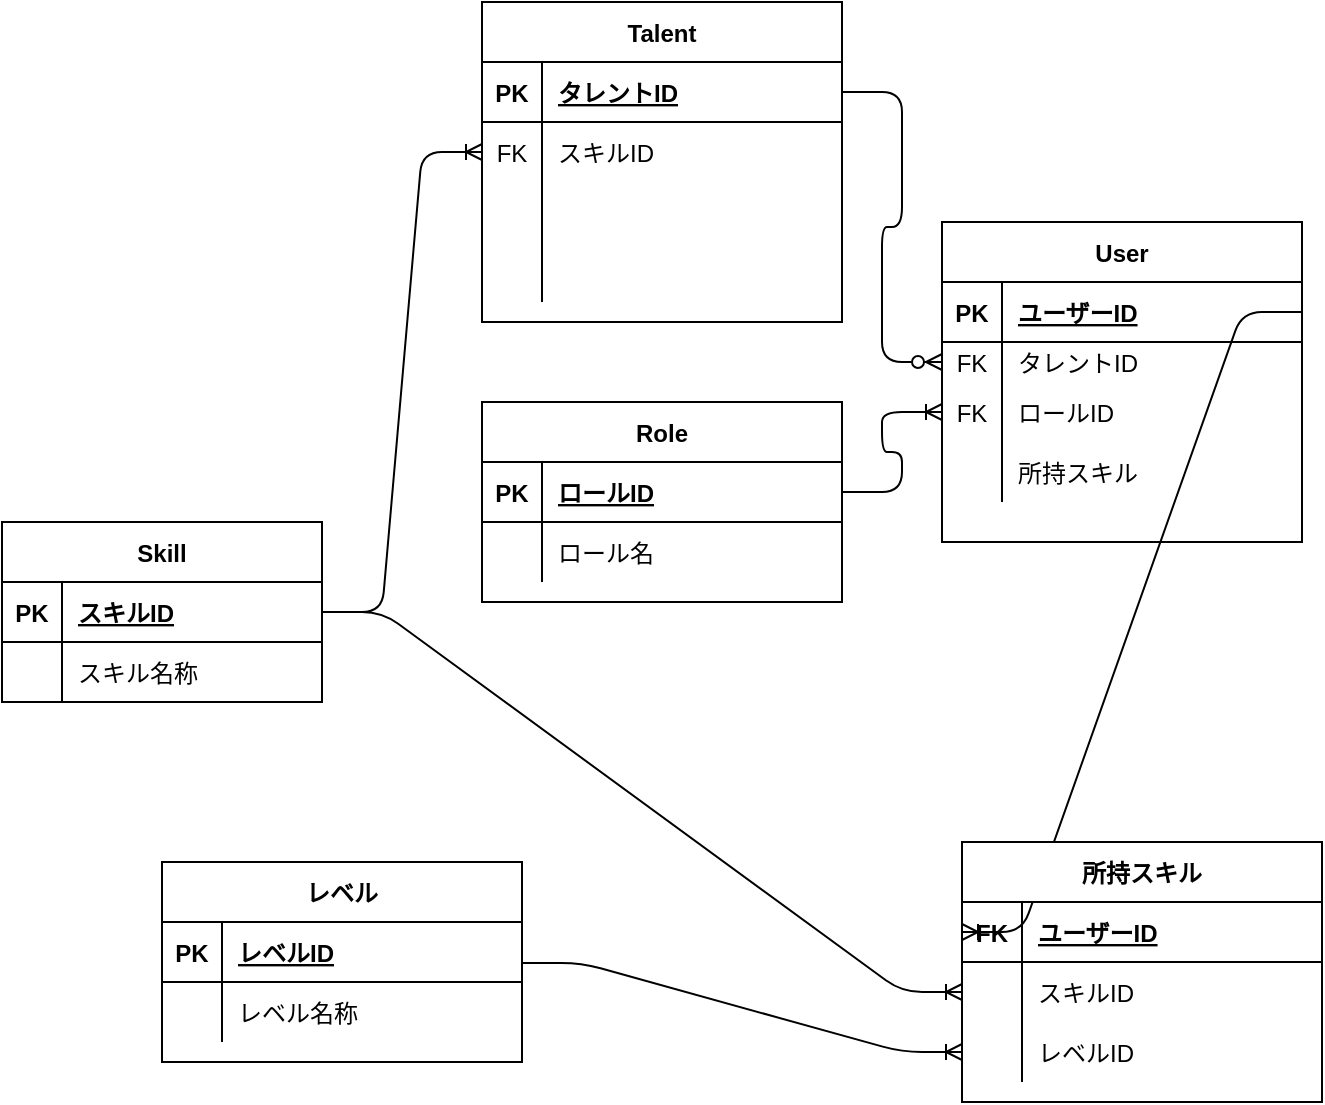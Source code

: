 <mxfile version="13.7.9" type="github">
  <diagram id="JPElbBWOqCpzy2jqANNV" name="Page-1">
    <mxGraphModel dx="742" dy="1052" grid="1" gridSize="10" guides="1" tooltips="1" connect="1" arrows="1" fold="1" page="1" pageScale="1" pageWidth="827" pageHeight="1169" math="0" shadow="0">
      <root>
        <mxCell id="0" />
        <mxCell id="1" parent="0" />
        <mxCell id="53TkpjcJYswqjHcz694U-88" value="" style="edgeStyle=entityRelationEdgeStyle;fontSize=12;html=1;endArrow=ERzeroToMany;endFill=1;exitX=1;exitY=0.5;exitDx=0;exitDy=0;entryX=0;entryY=0.5;entryDx=0;entryDy=0;" edge="1" parent="1" source="53TkpjcJYswqjHcz694U-28" target="53TkpjcJYswqjHcz694U-18">
          <mxGeometry width="100" height="100" relative="1" as="geometry">
            <mxPoint x="100" y="780" as="sourcePoint" />
            <mxPoint x="460" y="540" as="targetPoint" />
          </mxGeometry>
        </mxCell>
        <mxCell id="53TkpjcJYswqjHcz694U-89" value="" style="edgeStyle=entityRelationEdgeStyle;fontSize=12;html=1;endArrow=ERoneToMany;exitX=1;exitY=0.5;exitDx=0;exitDy=0;entryX=0;entryY=0.5;entryDx=0;entryDy=0;" edge="1" parent="1" source="53TkpjcJYswqjHcz694U-41" target="53TkpjcJYswqjHcz694U-31">
          <mxGeometry width="100" height="100" relative="1" as="geometry">
            <mxPoint x="200" y="780" as="sourcePoint" />
            <mxPoint x="300" y="680" as="targetPoint" />
          </mxGeometry>
        </mxCell>
        <mxCell id="53TkpjcJYswqjHcz694U-90" value="" style="edgeStyle=entityRelationEdgeStyle;fontSize=12;html=1;endArrow=ERoneToMany;exitX=1;exitY=0.5;exitDx=0;exitDy=0;entryX=0;entryY=0.5;entryDx=0;entryDy=0;" edge="1" parent="1" source="53TkpjcJYswqjHcz694U-67" target="53TkpjcJYswqjHcz694U-21">
          <mxGeometry width="100" height="100" relative="1" as="geometry">
            <mxPoint x="260" y="780" as="sourcePoint" />
            <mxPoint x="360" y="680" as="targetPoint" />
          </mxGeometry>
        </mxCell>
        <mxCell id="53TkpjcJYswqjHcz694U-27" value="Talent" style="shape=table;startSize=30;container=1;collapsible=1;childLayout=tableLayout;fixedRows=1;rowLines=0;fontStyle=1;align=center;resizeLast=1;" vertex="1" parent="1">
          <mxGeometry x="240" y="410" width="180" height="160" as="geometry" />
        </mxCell>
        <mxCell id="53TkpjcJYswqjHcz694U-28" value="" style="shape=partialRectangle;collapsible=0;dropTarget=0;pointerEvents=0;fillColor=none;top=0;left=0;bottom=1;right=0;points=[[0,0.5],[1,0.5]];portConstraint=eastwest;" vertex="1" parent="53TkpjcJYswqjHcz694U-27">
          <mxGeometry y="30" width="180" height="30" as="geometry" />
        </mxCell>
        <mxCell id="53TkpjcJYswqjHcz694U-29" value="PK" style="shape=partialRectangle;connectable=0;fillColor=none;top=0;left=0;bottom=0;right=0;fontStyle=1;overflow=hidden;" vertex="1" parent="53TkpjcJYswqjHcz694U-28">
          <mxGeometry width="30" height="30" as="geometry" />
        </mxCell>
        <mxCell id="53TkpjcJYswqjHcz694U-30" value="タレントID" style="shape=partialRectangle;connectable=0;fillColor=none;top=0;left=0;bottom=0;right=0;align=left;spacingLeft=6;fontStyle=5;overflow=hidden;" vertex="1" parent="53TkpjcJYswqjHcz694U-28">
          <mxGeometry x="30" width="150" height="30" as="geometry" />
        </mxCell>
        <mxCell id="53TkpjcJYswqjHcz694U-31" value="" style="shape=partialRectangle;collapsible=0;dropTarget=0;pointerEvents=0;fillColor=none;top=0;left=0;bottom=0;right=0;points=[[0,0.5],[1,0.5]];portConstraint=eastwest;" vertex="1" parent="53TkpjcJYswqjHcz694U-27">
          <mxGeometry y="60" width="180" height="30" as="geometry" />
        </mxCell>
        <mxCell id="53TkpjcJYswqjHcz694U-32" value="FK" style="shape=partialRectangle;connectable=0;fillColor=none;top=0;left=0;bottom=0;right=0;editable=1;overflow=hidden;" vertex="1" parent="53TkpjcJYswqjHcz694U-31">
          <mxGeometry width="30" height="30" as="geometry" />
        </mxCell>
        <mxCell id="53TkpjcJYswqjHcz694U-33" value="スキルID" style="shape=partialRectangle;connectable=0;fillColor=none;top=0;left=0;bottom=0;right=0;align=left;spacingLeft=6;overflow=hidden;" vertex="1" parent="53TkpjcJYswqjHcz694U-31">
          <mxGeometry x="30" width="150" height="30" as="geometry" />
        </mxCell>
        <mxCell id="53TkpjcJYswqjHcz694U-34" value="" style="shape=partialRectangle;collapsible=0;dropTarget=0;pointerEvents=0;fillColor=none;top=0;left=0;bottom=0;right=0;points=[[0,0.5],[1,0.5]];portConstraint=eastwest;" vertex="1" parent="53TkpjcJYswqjHcz694U-27">
          <mxGeometry y="90" width="180" height="30" as="geometry" />
        </mxCell>
        <mxCell id="53TkpjcJYswqjHcz694U-35" value="" style="shape=partialRectangle;connectable=0;fillColor=none;top=0;left=0;bottom=0;right=0;editable=1;overflow=hidden;" vertex="1" parent="53TkpjcJYswqjHcz694U-34">
          <mxGeometry width="30" height="30" as="geometry" />
        </mxCell>
        <mxCell id="53TkpjcJYswqjHcz694U-36" value="" style="shape=partialRectangle;connectable=0;fillColor=none;top=0;left=0;bottom=0;right=0;align=left;spacingLeft=6;overflow=hidden;" vertex="1" parent="53TkpjcJYswqjHcz694U-34">
          <mxGeometry x="30" width="150" height="30" as="geometry" />
        </mxCell>
        <mxCell id="53TkpjcJYswqjHcz694U-37" value="" style="shape=partialRectangle;collapsible=0;dropTarget=0;pointerEvents=0;fillColor=none;top=0;left=0;bottom=0;right=0;points=[[0,0.5],[1,0.5]];portConstraint=eastwest;" vertex="1" parent="53TkpjcJYswqjHcz694U-27">
          <mxGeometry y="120" width="180" height="30" as="geometry" />
        </mxCell>
        <mxCell id="53TkpjcJYswqjHcz694U-38" value="" style="shape=partialRectangle;connectable=0;fillColor=none;top=0;left=0;bottom=0;right=0;editable=1;overflow=hidden;" vertex="1" parent="53TkpjcJYswqjHcz694U-37">
          <mxGeometry width="30" height="30" as="geometry" />
        </mxCell>
        <mxCell id="53TkpjcJYswqjHcz694U-39" value="" style="shape=partialRectangle;connectable=0;fillColor=none;top=0;left=0;bottom=0;right=0;align=left;spacingLeft=6;overflow=hidden;" vertex="1" parent="53TkpjcJYswqjHcz694U-37">
          <mxGeometry x="30" width="150" height="30" as="geometry" />
        </mxCell>
        <mxCell id="53TkpjcJYswqjHcz694U-66" value="Role" style="shape=table;startSize=30;container=1;collapsible=1;childLayout=tableLayout;fixedRows=1;rowLines=0;fontStyle=1;align=center;resizeLast=1;" vertex="1" parent="1">
          <mxGeometry x="240" y="610" width="180" height="100" as="geometry" />
        </mxCell>
        <mxCell id="53TkpjcJYswqjHcz694U-67" value="" style="shape=partialRectangle;collapsible=0;dropTarget=0;pointerEvents=0;fillColor=none;top=0;left=0;bottom=1;right=0;points=[[0,0.5],[1,0.5]];portConstraint=eastwest;" vertex="1" parent="53TkpjcJYswqjHcz694U-66">
          <mxGeometry y="30" width="180" height="30" as="geometry" />
        </mxCell>
        <mxCell id="53TkpjcJYswqjHcz694U-68" value="PK" style="shape=partialRectangle;connectable=0;fillColor=none;top=0;left=0;bottom=0;right=0;fontStyle=1;overflow=hidden;" vertex="1" parent="53TkpjcJYswqjHcz694U-67">
          <mxGeometry width="30" height="30" as="geometry" />
        </mxCell>
        <mxCell id="53TkpjcJYswqjHcz694U-69" value="ロールID" style="shape=partialRectangle;connectable=0;fillColor=none;top=0;left=0;bottom=0;right=0;align=left;spacingLeft=6;fontStyle=5;overflow=hidden;" vertex="1" parent="53TkpjcJYswqjHcz694U-67">
          <mxGeometry x="30" width="150" height="30" as="geometry" />
        </mxCell>
        <mxCell id="53TkpjcJYswqjHcz694U-70" value="" style="shape=partialRectangle;collapsible=0;dropTarget=0;pointerEvents=0;fillColor=none;top=0;left=0;bottom=0;right=0;points=[[0,0.5],[1,0.5]];portConstraint=eastwest;" vertex="1" parent="53TkpjcJYswqjHcz694U-66">
          <mxGeometry y="60" width="180" height="30" as="geometry" />
        </mxCell>
        <mxCell id="53TkpjcJYswqjHcz694U-71" value="" style="shape=partialRectangle;connectable=0;fillColor=none;top=0;left=0;bottom=0;right=0;editable=1;overflow=hidden;" vertex="1" parent="53TkpjcJYswqjHcz694U-70">
          <mxGeometry width="30" height="30" as="geometry" />
        </mxCell>
        <mxCell id="53TkpjcJYswqjHcz694U-72" value="ロール名" style="shape=partialRectangle;connectable=0;fillColor=none;top=0;left=0;bottom=0;right=0;align=left;spacingLeft=6;overflow=hidden;" vertex="1" parent="53TkpjcJYswqjHcz694U-70">
          <mxGeometry x="30" width="150" height="30" as="geometry" />
        </mxCell>
        <mxCell id="53TkpjcJYswqjHcz694U-14" value="User" style="shape=table;startSize=30;container=1;collapsible=1;childLayout=tableLayout;fixedRows=1;rowLines=0;fontStyle=1;align=center;resizeLast=1;" vertex="1" parent="1">
          <mxGeometry x="470" y="520" width="180" height="160" as="geometry">
            <mxRectangle x="250" y="590" width="60" height="30" as="alternateBounds" />
          </mxGeometry>
        </mxCell>
        <mxCell id="53TkpjcJYswqjHcz694U-15" value="" style="shape=partialRectangle;collapsible=0;dropTarget=0;pointerEvents=0;fillColor=none;top=0;left=0;bottom=1;right=0;points=[[0,0.5],[1,0.5]];portConstraint=eastwest;" vertex="1" parent="53TkpjcJYswqjHcz694U-14">
          <mxGeometry y="30" width="180" height="30" as="geometry" />
        </mxCell>
        <mxCell id="53TkpjcJYswqjHcz694U-16" value="PK" style="shape=partialRectangle;connectable=0;fillColor=none;top=0;left=0;bottom=0;right=0;fontStyle=1;overflow=hidden;" vertex="1" parent="53TkpjcJYswqjHcz694U-15">
          <mxGeometry width="30" height="30" as="geometry" />
        </mxCell>
        <mxCell id="53TkpjcJYswqjHcz694U-17" value="ユーザーID" style="shape=partialRectangle;connectable=0;fillColor=none;top=0;left=0;bottom=0;right=0;align=left;spacingLeft=6;fontStyle=5;overflow=hidden;" vertex="1" parent="53TkpjcJYswqjHcz694U-15">
          <mxGeometry x="30" width="150" height="30" as="geometry" />
        </mxCell>
        <mxCell id="53TkpjcJYswqjHcz694U-18" value="" style="shape=partialRectangle;collapsible=0;dropTarget=0;pointerEvents=0;fillColor=none;top=0;left=0;bottom=0;right=0;points=[[0,0.5],[1,0.5]];portConstraint=eastwest;" vertex="1" parent="53TkpjcJYswqjHcz694U-14">
          <mxGeometry y="60" width="180" height="20" as="geometry" />
        </mxCell>
        <mxCell id="53TkpjcJYswqjHcz694U-19" value="FK" style="shape=partialRectangle;connectable=0;fillColor=none;top=0;left=0;bottom=0;right=0;editable=1;overflow=hidden;" vertex="1" parent="53TkpjcJYswqjHcz694U-18">
          <mxGeometry width="30" height="20" as="geometry" />
        </mxCell>
        <mxCell id="53TkpjcJYswqjHcz694U-20" value="タレントID" style="shape=partialRectangle;connectable=0;fillColor=none;top=0;left=0;bottom=0;right=0;align=left;spacingLeft=6;overflow=hidden;" vertex="1" parent="53TkpjcJYswqjHcz694U-18">
          <mxGeometry x="30" width="150" height="20" as="geometry" />
        </mxCell>
        <mxCell id="53TkpjcJYswqjHcz694U-21" value="" style="shape=partialRectangle;collapsible=0;dropTarget=0;pointerEvents=0;fillColor=none;top=0;left=0;bottom=0;right=0;points=[[0,0.5],[1,0.5]];portConstraint=eastwest;" vertex="1" parent="53TkpjcJYswqjHcz694U-14">
          <mxGeometry y="80" width="180" height="30" as="geometry" />
        </mxCell>
        <mxCell id="53TkpjcJYswqjHcz694U-22" value="FK" style="shape=partialRectangle;connectable=0;fillColor=none;top=0;left=0;bottom=0;right=0;editable=1;overflow=hidden;" vertex="1" parent="53TkpjcJYswqjHcz694U-21">
          <mxGeometry width="30" height="30" as="geometry" />
        </mxCell>
        <mxCell id="53TkpjcJYswqjHcz694U-23" value="ロールID" style="shape=partialRectangle;connectable=0;fillColor=none;top=0;left=0;bottom=0;right=0;align=left;spacingLeft=6;overflow=hidden;" vertex="1" parent="53TkpjcJYswqjHcz694U-21">
          <mxGeometry x="30" width="150" height="30" as="geometry" />
        </mxCell>
        <mxCell id="53TkpjcJYswqjHcz694U-24" value="" style="shape=partialRectangle;collapsible=0;dropTarget=0;pointerEvents=0;fillColor=none;top=0;left=0;bottom=0;right=0;points=[[0,0.5],[1,0.5]];portConstraint=eastwest;" vertex="1" parent="53TkpjcJYswqjHcz694U-14">
          <mxGeometry y="110" width="180" height="30" as="geometry" />
        </mxCell>
        <mxCell id="53TkpjcJYswqjHcz694U-25" value="" style="shape=partialRectangle;connectable=0;fillColor=none;top=0;left=0;bottom=0;right=0;editable=1;overflow=hidden;" vertex="1" parent="53TkpjcJYswqjHcz694U-24">
          <mxGeometry width="30" height="30" as="geometry" />
        </mxCell>
        <mxCell id="53TkpjcJYswqjHcz694U-26" value="所持スキル" style="shape=partialRectangle;connectable=0;fillColor=none;top=0;left=0;bottom=0;right=0;align=left;spacingLeft=6;overflow=hidden;" vertex="1" parent="53TkpjcJYswqjHcz694U-24">
          <mxGeometry x="30" width="150" height="30" as="geometry" />
        </mxCell>
        <mxCell id="53TkpjcJYswqjHcz694U-91" value="" style="edgeStyle=entityRelationEdgeStyle;fontSize=12;html=1;endArrow=ERoneToMany;exitX=1;exitY=0.5;exitDx=0;exitDy=0;entryX=0;entryY=0.5;entryDx=0;entryDy=0;" edge="1" parent="1" source="53TkpjcJYswqjHcz694U-15" target="53TkpjcJYswqjHcz694U-54">
          <mxGeometry width="100" height="100" relative="1" as="geometry">
            <mxPoint x="480" y="840" as="sourcePoint" />
            <mxPoint x="580" y="740" as="targetPoint" />
          </mxGeometry>
        </mxCell>
        <mxCell id="53TkpjcJYswqjHcz694U-92" value="" style="edgeStyle=entityRelationEdgeStyle;fontSize=12;html=1;endArrow=ERoneToMany;exitX=1;exitY=0.5;exitDx=0;exitDy=0;entryX=0;entryY=0.5;entryDx=0;entryDy=0;" edge="1" parent="1" source="53TkpjcJYswqjHcz694U-40" target="53TkpjcJYswqjHcz694U-57">
          <mxGeometry width="100" height="100" relative="1" as="geometry">
            <mxPoint x="300" y="780" as="sourcePoint" />
            <mxPoint x="400" y="680" as="targetPoint" />
          </mxGeometry>
        </mxCell>
        <mxCell id="53TkpjcJYswqjHcz694U-40" value="Skill" style="shape=table;startSize=30;container=1;collapsible=1;childLayout=tableLayout;fixedRows=1;rowLines=0;fontStyle=1;align=center;resizeLast=1;" vertex="1" parent="1">
          <mxGeometry y="670" width="160" height="90" as="geometry" />
        </mxCell>
        <mxCell id="53TkpjcJYswqjHcz694U-41" value="" style="shape=partialRectangle;collapsible=0;dropTarget=0;pointerEvents=0;fillColor=none;top=0;left=0;bottom=1;right=0;points=[[0,0.5],[1,0.5]];portConstraint=eastwest;" vertex="1" parent="53TkpjcJYswqjHcz694U-40">
          <mxGeometry y="30" width="160" height="30" as="geometry" />
        </mxCell>
        <mxCell id="53TkpjcJYswqjHcz694U-42" value="PK" style="shape=partialRectangle;connectable=0;fillColor=none;top=0;left=0;bottom=0;right=0;fontStyle=1;overflow=hidden;" vertex="1" parent="53TkpjcJYswqjHcz694U-41">
          <mxGeometry width="30" height="30" as="geometry" />
        </mxCell>
        <mxCell id="53TkpjcJYswqjHcz694U-43" value="スキルID" style="shape=partialRectangle;connectable=0;fillColor=none;top=0;left=0;bottom=0;right=0;align=left;spacingLeft=6;fontStyle=5;overflow=hidden;" vertex="1" parent="53TkpjcJYswqjHcz694U-41">
          <mxGeometry x="30" width="130" height="30" as="geometry" />
        </mxCell>
        <mxCell id="53TkpjcJYswqjHcz694U-44" value="" style="shape=partialRectangle;collapsible=0;dropTarget=0;pointerEvents=0;fillColor=none;top=0;left=0;bottom=0;right=0;points=[[0,0.5],[1,0.5]];portConstraint=eastwest;" vertex="1" parent="53TkpjcJYswqjHcz694U-40">
          <mxGeometry y="60" width="160" height="30" as="geometry" />
        </mxCell>
        <mxCell id="53TkpjcJYswqjHcz694U-45" value="" style="shape=partialRectangle;connectable=0;fillColor=none;top=0;left=0;bottom=0;right=0;editable=1;overflow=hidden;" vertex="1" parent="53TkpjcJYswqjHcz694U-44">
          <mxGeometry width="30" height="30" as="geometry" />
        </mxCell>
        <mxCell id="53TkpjcJYswqjHcz694U-46" value="スキル名称" style="shape=partialRectangle;connectable=0;fillColor=none;top=0;left=0;bottom=0;right=0;align=left;spacingLeft=6;overflow=hidden;" vertex="1" parent="53TkpjcJYswqjHcz694U-44">
          <mxGeometry x="30" width="130" height="30" as="geometry" />
        </mxCell>
        <mxCell id="53TkpjcJYswqjHcz694U-53" value="所持スキル" style="shape=table;startSize=30;container=1;collapsible=1;childLayout=tableLayout;fixedRows=1;rowLines=0;fontStyle=1;align=center;resizeLast=1;" vertex="1" parent="1">
          <mxGeometry x="480" y="830" width="180" height="130" as="geometry" />
        </mxCell>
        <mxCell id="53TkpjcJYswqjHcz694U-54" value="" style="shape=partialRectangle;collapsible=0;dropTarget=0;pointerEvents=0;fillColor=none;top=0;left=0;bottom=1;right=0;points=[[0,0.5],[1,0.5]];portConstraint=eastwest;" vertex="1" parent="53TkpjcJYswqjHcz694U-53">
          <mxGeometry y="30" width="180" height="30" as="geometry" />
        </mxCell>
        <mxCell id="53TkpjcJYswqjHcz694U-55" value="FK" style="shape=partialRectangle;connectable=0;fillColor=none;top=0;left=0;bottom=0;right=0;fontStyle=1;overflow=hidden;" vertex="1" parent="53TkpjcJYswqjHcz694U-54">
          <mxGeometry width="30" height="30" as="geometry" />
        </mxCell>
        <mxCell id="53TkpjcJYswqjHcz694U-56" value="ユーザーID" style="shape=partialRectangle;connectable=0;fillColor=none;top=0;left=0;bottom=0;right=0;align=left;spacingLeft=6;fontStyle=5;overflow=hidden;" vertex="1" parent="53TkpjcJYswqjHcz694U-54">
          <mxGeometry x="30" width="150" height="30" as="geometry" />
        </mxCell>
        <mxCell id="53TkpjcJYswqjHcz694U-57" value="" style="shape=partialRectangle;collapsible=0;dropTarget=0;pointerEvents=0;fillColor=none;top=0;left=0;bottom=0;right=0;points=[[0,0.5],[1,0.5]];portConstraint=eastwest;" vertex="1" parent="53TkpjcJYswqjHcz694U-53">
          <mxGeometry y="60" width="180" height="30" as="geometry" />
        </mxCell>
        <mxCell id="53TkpjcJYswqjHcz694U-58" value="" style="shape=partialRectangle;connectable=0;fillColor=none;top=0;left=0;bottom=0;right=0;editable=1;overflow=hidden;" vertex="1" parent="53TkpjcJYswqjHcz694U-57">
          <mxGeometry width="30" height="30" as="geometry" />
        </mxCell>
        <mxCell id="53TkpjcJYswqjHcz694U-59" value="スキルID" style="shape=partialRectangle;connectable=0;fillColor=none;top=0;left=0;bottom=0;right=0;align=left;spacingLeft=6;overflow=hidden;" vertex="1" parent="53TkpjcJYswqjHcz694U-57">
          <mxGeometry x="30" width="150" height="30" as="geometry" />
        </mxCell>
        <mxCell id="53TkpjcJYswqjHcz694U-60" value="" style="shape=partialRectangle;collapsible=0;dropTarget=0;pointerEvents=0;fillColor=none;top=0;left=0;bottom=0;right=0;points=[[0,0.5],[1,0.5]];portConstraint=eastwest;" vertex="1" parent="53TkpjcJYswqjHcz694U-53">
          <mxGeometry y="90" width="180" height="30" as="geometry" />
        </mxCell>
        <mxCell id="53TkpjcJYswqjHcz694U-61" value="" style="shape=partialRectangle;connectable=0;fillColor=none;top=0;left=0;bottom=0;right=0;editable=1;overflow=hidden;" vertex="1" parent="53TkpjcJYswqjHcz694U-60">
          <mxGeometry width="30" height="30" as="geometry" />
        </mxCell>
        <mxCell id="53TkpjcJYswqjHcz694U-62" value="レベルID" style="shape=partialRectangle;connectable=0;fillColor=none;top=0;left=0;bottom=0;right=0;align=left;spacingLeft=6;overflow=hidden;" vertex="1" parent="53TkpjcJYswqjHcz694U-60">
          <mxGeometry x="30" width="150" height="30" as="geometry" />
        </mxCell>
        <mxCell id="53TkpjcJYswqjHcz694U-93" value="レベル" style="shape=table;startSize=30;container=1;collapsible=1;childLayout=tableLayout;fixedRows=1;rowLines=0;fontStyle=1;align=center;resizeLast=1;" vertex="1" parent="1">
          <mxGeometry x="80" y="840" width="180" height="100" as="geometry" />
        </mxCell>
        <mxCell id="53TkpjcJYswqjHcz694U-94" value="" style="shape=partialRectangle;collapsible=0;dropTarget=0;pointerEvents=0;fillColor=none;top=0;left=0;bottom=1;right=0;points=[[0,0.5],[1,0.5]];portConstraint=eastwest;" vertex="1" parent="53TkpjcJYswqjHcz694U-93">
          <mxGeometry y="30" width="180" height="30" as="geometry" />
        </mxCell>
        <mxCell id="53TkpjcJYswqjHcz694U-95" value="PK" style="shape=partialRectangle;connectable=0;fillColor=none;top=0;left=0;bottom=0;right=0;fontStyle=1;overflow=hidden;" vertex="1" parent="53TkpjcJYswqjHcz694U-94">
          <mxGeometry width="30" height="30" as="geometry" />
        </mxCell>
        <mxCell id="53TkpjcJYswqjHcz694U-96" value="レベルID" style="shape=partialRectangle;connectable=0;fillColor=none;top=0;left=0;bottom=0;right=0;align=left;spacingLeft=6;fontStyle=5;overflow=hidden;" vertex="1" parent="53TkpjcJYswqjHcz694U-94">
          <mxGeometry x="30" width="150" height="30" as="geometry" />
        </mxCell>
        <mxCell id="53TkpjcJYswqjHcz694U-97" value="" style="shape=partialRectangle;collapsible=0;dropTarget=0;pointerEvents=0;fillColor=none;top=0;left=0;bottom=0;right=0;points=[[0,0.5],[1,0.5]];portConstraint=eastwest;" vertex="1" parent="53TkpjcJYswqjHcz694U-93">
          <mxGeometry y="60" width="180" height="30" as="geometry" />
        </mxCell>
        <mxCell id="53TkpjcJYswqjHcz694U-98" value="" style="shape=partialRectangle;connectable=0;fillColor=none;top=0;left=0;bottom=0;right=0;editable=1;overflow=hidden;" vertex="1" parent="53TkpjcJYswqjHcz694U-97">
          <mxGeometry width="30" height="30" as="geometry" />
        </mxCell>
        <mxCell id="53TkpjcJYswqjHcz694U-99" value="レベル名称" style="shape=partialRectangle;connectable=0;fillColor=none;top=0;left=0;bottom=0;right=0;align=left;spacingLeft=6;overflow=hidden;" vertex="1" parent="53TkpjcJYswqjHcz694U-97">
          <mxGeometry x="30" width="150" height="30" as="geometry" />
        </mxCell>
        <mxCell id="53TkpjcJYswqjHcz694U-106" value="" style="edgeStyle=entityRelationEdgeStyle;fontSize=12;html=1;endArrow=ERoneToMany;exitX=0.998;exitY=0.683;exitDx=0;exitDy=0;exitPerimeter=0;entryX=0;entryY=0.5;entryDx=0;entryDy=0;" edge="1" parent="1" source="53TkpjcJYswqjHcz694U-94" target="53TkpjcJYswqjHcz694U-60">
          <mxGeometry width="100" height="100" relative="1" as="geometry">
            <mxPoint x="300" y="780" as="sourcePoint" />
            <mxPoint x="400" y="680" as="targetPoint" />
          </mxGeometry>
        </mxCell>
      </root>
    </mxGraphModel>
  </diagram>
</mxfile>
